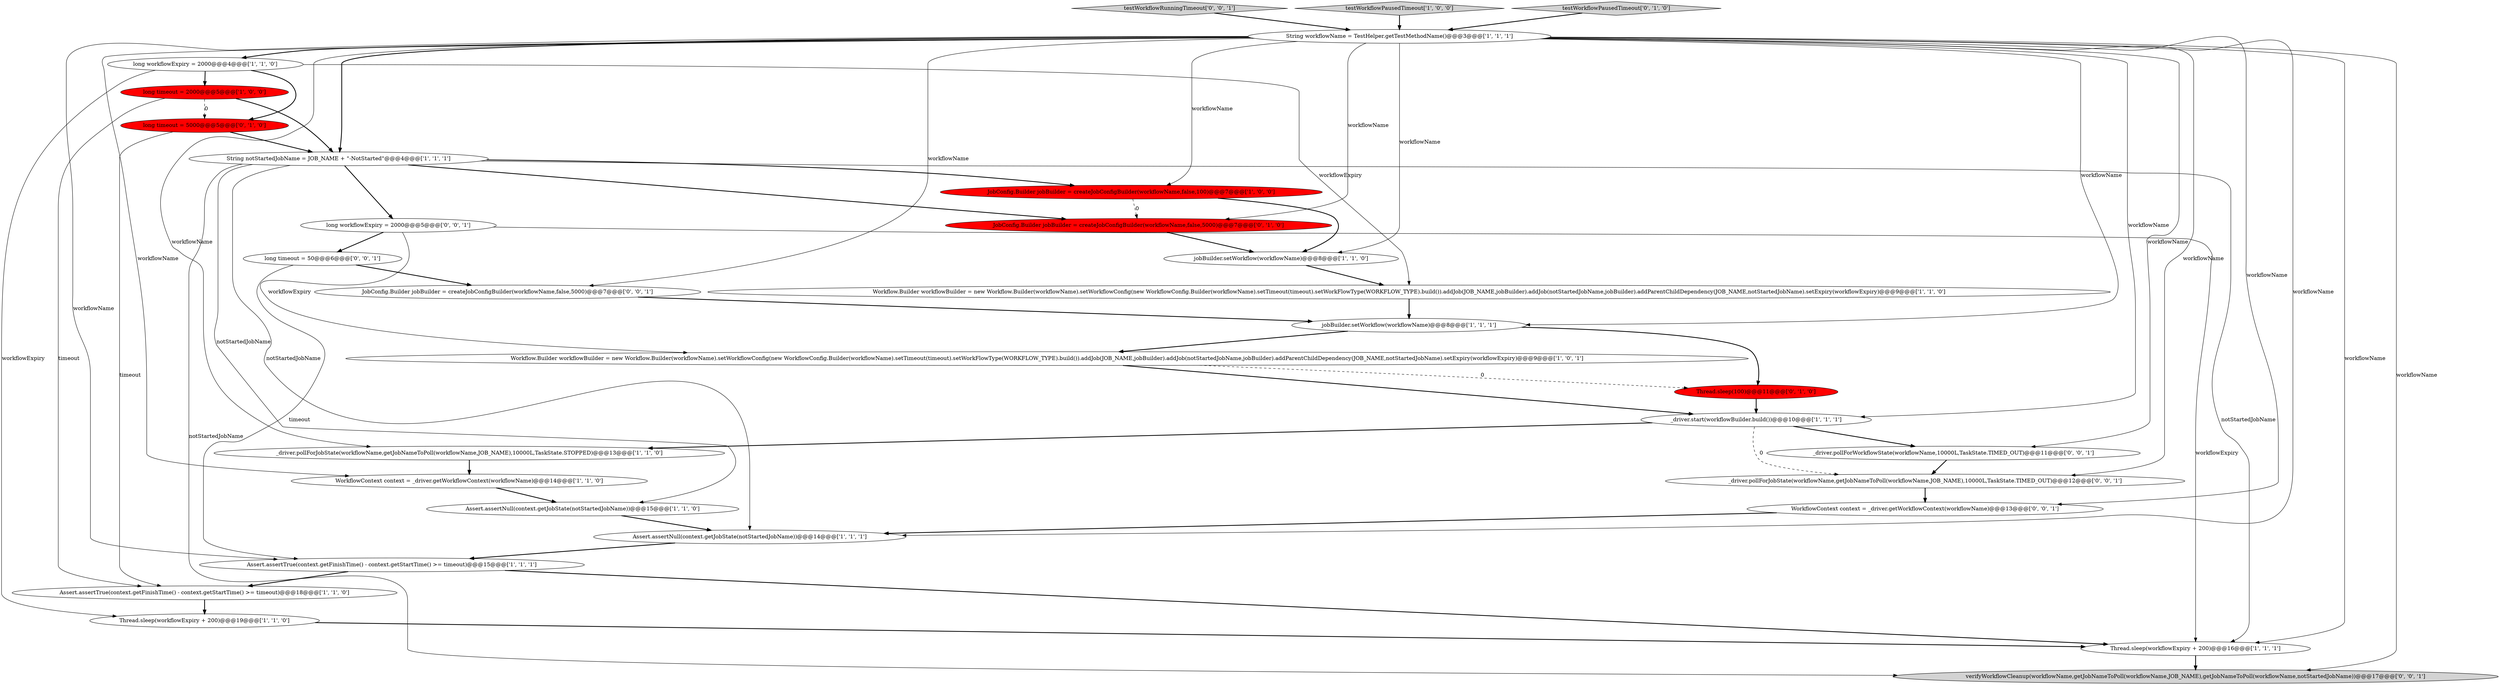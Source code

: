 digraph {
7 [style = filled, label = "_driver.pollForJobState(workflowName,getJobNameToPoll(workflowName,JOB_NAME),10000L,TaskState.STOPPED)@@@13@@@['1', '1', '0']", fillcolor = white, shape = ellipse image = "AAA0AAABBB1BBB"];
13 [style = filled, label = "Thread.sleep(workflowExpiry + 200)@@@16@@@['1', '1', '1']", fillcolor = white, shape = ellipse image = "AAA0AAABBB1BBB"];
17 [style = filled, label = "long timeout = 2000@@@5@@@['1', '0', '0']", fillcolor = red, shape = ellipse image = "AAA1AAABBB1BBB"];
23 [style = filled, label = "long workflowExpiry = 2000@@@5@@@['0', '0', '1']", fillcolor = white, shape = ellipse image = "AAA0AAABBB3BBB"];
11 [style = filled, label = "Assert.assertTrue(context.getFinishTime() - context.getStartTime() >= timeout)@@@18@@@['1', '1', '0']", fillcolor = white, shape = ellipse image = "AAA0AAABBB1BBB"];
29 [style = filled, label = "testWorkflowRunningTimeout['0', '0', '1']", fillcolor = lightgray, shape = diamond image = "AAA0AAABBB3BBB"];
8 [style = filled, label = "testWorkflowPausedTimeout['1', '0', '0']", fillcolor = lightgray, shape = diamond image = "AAA0AAABBB1BBB"];
14 [style = filled, label = "String workflowName = TestHelper.getTestMethodName()@@@3@@@['1', '1', '1']", fillcolor = white, shape = ellipse image = "AAA0AAABBB1BBB"];
12 [style = filled, label = "jobBuilder.setWorkflow(workflowName)@@@8@@@['1', '1', '0']", fillcolor = white, shape = ellipse image = "AAA0AAABBB1BBB"];
27 [style = filled, label = "JobConfig.Builder jobBuilder = createJobConfigBuilder(workflowName,false,5000)@@@7@@@['0', '0', '1']", fillcolor = white, shape = ellipse image = "AAA0AAABBB3BBB"];
25 [style = filled, label = "WorkflowContext context = _driver.getWorkflowContext(workflowName)@@@13@@@['0', '0', '1']", fillcolor = white, shape = ellipse image = "AAA0AAABBB3BBB"];
5 [style = filled, label = "Assert.assertNull(context.getJobState(notStartedJobName))@@@15@@@['1', '1', '0']", fillcolor = white, shape = ellipse image = "AAA0AAABBB1BBB"];
21 [style = filled, label = "JobConfig.Builder jobBuilder = createJobConfigBuilder(workflowName,false,5000)@@@7@@@['0', '1', '0']", fillcolor = red, shape = ellipse image = "AAA1AAABBB2BBB"];
3 [style = filled, label = "long workflowExpiry = 2000@@@4@@@['1', '1', '0']", fillcolor = white, shape = ellipse image = "AAA0AAABBB1BBB"];
0 [style = filled, label = "Assert.assertNull(context.getJobState(notStartedJobName))@@@14@@@['1', '1', '1']", fillcolor = white, shape = ellipse image = "AAA0AAABBB1BBB"];
18 [style = filled, label = "_driver.start(workflowBuilder.build())@@@10@@@['1', '1', '1']", fillcolor = white, shape = ellipse image = "AAA0AAABBB1BBB"];
30 [style = filled, label = "_driver.pollForWorkflowState(workflowName,10000L,TaskState.TIMED_OUT)@@@11@@@['0', '0', '1']", fillcolor = white, shape = ellipse image = "AAA0AAABBB3BBB"];
15 [style = filled, label = "Workflow.Builder workflowBuilder = new Workflow.Builder(workflowName).setWorkflowConfig(new WorkflowConfig.Builder(workflowName).setTimeout(timeout).setWorkFlowType(WORKFLOW_TYPE).build()).addJob(JOB_NAME,jobBuilder).addJob(notStartedJobName,jobBuilder).addParentChildDependency(JOB_NAME,notStartedJobName).setExpiry(workflowExpiry)@@@9@@@['1', '1', '0']", fillcolor = white, shape = ellipse image = "AAA0AAABBB1BBB"];
20 [style = filled, label = "long timeout = 5000@@@5@@@['0', '1', '0']", fillcolor = red, shape = ellipse image = "AAA1AAABBB2BBB"];
26 [style = filled, label = "_driver.pollForJobState(workflowName,getJobNameToPoll(workflowName,JOB_NAME),10000L,TaskState.TIMED_OUT)@@@12@@@['0', '0', '1']", fillcolor = white, shape = ellipse image = "AAA0AAABBB3BBB"];
22 [style = filled, label = "Thread.sleep(100)@@@11@@@['0', '1', '0']", fillcolor = red, shape = ellipse image = "AAA1AAABBB2BBB"];
28 [style = filled, label = "verifyWorkflowCleanup(workflowName,getJobNameToPoll(workflowName,JOB_NAME),getJobNameToPoll(workflowName,notStartedJobName))@@@17@@@['0', '0', '1']", fillcolor = lightgray, shape = ellipse image = "AAA0AAABBB3BBB"];
4 [style = filled, label = "Assert.assertTrue(context.getFinishTime() - context.getStartTime() >= timeout)@@@15@@@['1', '1', '1']", fillcolor = white, shape = ellipse image = "AAA0AAABBB1BBB"];
2 [style = filled, label = "String notStartedJobName = JOB_NAME + \"-NotStarted\"@@@4@@@['1', '1', '1']", fillcolor = white, shape = ellipse image = "AAA0AAABBB1BBB"];
9 [style = filled, label = "jobBuilder.setWorkflow(workflowName)@@@8@@@['1', '1', '1']", fillcolor = white, shape = ellipse image = "AAA0AAABBB1BBB"];
16 [style = filled, label = "Workflow.Builder workflowBuilder = new Workflow.Builder(workflowName).setWorkflowConfig(new WorkflowConfig.Builder(workflowName).setTimeout(timeout).setWorkFlowType(WORKFLOW_TYPE).build()).addJob(JOB_NAME,jobBuilder).addJob(notStartedJobName,jobBuilder).addParentChildDependency(JOB_NAME,notStartedJobName).setExpiry(workflowExpiry)@@@9@@@['1', '0', '1']", fillcolor = white, shape = ellipse image = "AAA0AAABBB1BBB"];
24 [style = filled, label = "long timeout = 50@@@6@@@['0', '0', '1']", fillcolor = white, shape = ellipse image = "AAA0AAABBB3BBB"];
1 [style = filled, label = "Thread.sleep(workflowExpiry + 200)@@@19@@@['1', '1', '0']", fillcolor = white, shape = ellipse image = "AAA0AAABBB1BBB"];
19 [style = filled, label = "testWorkflowPausedTimeout['0', '1', '0']", fillcolor = lightgray, shape = diamond image = "AAA0AAABBB2BBB"];
6 [style = filled, label = "JobConfig.Builder jobBuilder = createJobConfigBuilder(workflowName,false,100)@@@7@@@['1', '0', '0']", fillcolor = red, shape = ellipse image = "AAA1AAABBB1BBB"];
10 [style = filled, label = "WorkflowContext context = _driver.getWorkflowContext(workflowName)@@@14@@@['1', '1', '0']", fillcolor = white, shape = ellipse image = "AAA0AAABBB1BBB"];
9->22 [style = bold, label=""];
25->0 [style = bold, label=""];
14->3 [style = bold, label=""];
14->6 [style = solid, label="workflowName"];
6->21 [style = dashed, label="0"];
16->22 [style = dashed, label="0"];
14->26 [style = solid, label="workflowName"];
17->11 [style = solid, label="timeout"];
16->18 [style = bold, label=""];
14->21 [style = solid, label="workflowName"];
23->16 [style = solid, label="workflowExpiry"];
7->10 [style = bold, label=""];
11->1 [style = bold, label=""];
2->6 [style = bold, label=""];
14->28 [style = solid, label="workflowName"];
14->25 [style = solid, label="workflowName"];
26->25 [style = bold, label=""];
27->9 [style = bold, label=""];
30->26 [style = bold, label=""];
12->15 [style = bold, label=""];
4->13 [style = bold, label=""];
23->13 [style = solid, label="workflowExpiry"];
8->14 [style = bold, label=""];
18->30 [style = bold, label=""];
2->13 [style = solid, label="notStartedJobName"];
20->11 [style = solid, label="timeout"];
2->28 [style = solid, label="notStartedJobName"];
14->12 [style = solid, label="workflowName"];
1->13 [style = bold, label=""];
3->15 [style = solid, label="workflowExpiry"];
9->16 [style = bold, label=""];
2->0 [style = solid, label="notStartedJobName"];
14->0 [style = solid, label="workflowName"];
20->2 [style = bold, label=""];
21->12 [style = bold, label=""];
14->27 [style = solid, label="workflowName"];
14->4 [style = solid, label="workflowName"];
2->23 [style = bold, label=""];
23->24 [style = bold, label=""];
3->20 [style = bold, label=""];
22->18 [style = bold, label=""];
10->5 [style = bold, label=""];
19->14 [style = bold, label=""];
17->2 [style = bold, label=""];
5->0 [style = bold, label=""];
17->20 [style = dashed, label="0"];
0->4 [style = bold, label=""];
15->9 [style = bold, label=""];
2->21 [style = bold, label=""];
14->18 [style = solid, label="workflowName"];
3->1 [style = solid, label="workflowExpiry"];
14->7 [style = solid, label="workflowName"];
29->14 [style = bold, label=""];
2->5 [style = solid, label="notStartedJobName"];
14->10 [style = solid, label="workflowName"];
14->13 [style = solid, label="workflowName"];
3->17 [style = bold, label=""];
14->30 [style = solid, label="workflowName"];
14->2 [style = bold, label=""];
18->7 [style = bold, label=""];
4->11 [style = bold, label=""];
24->4 [style = solid, label="timeout"];
24->27 [style = bold, label=""];
14->9 [style = solid, label="workflowName"];
13->28 [style = bold, label=""];
18->26 [style = dashed, label="0"];
6->12 [style = bold, label=""];
}

